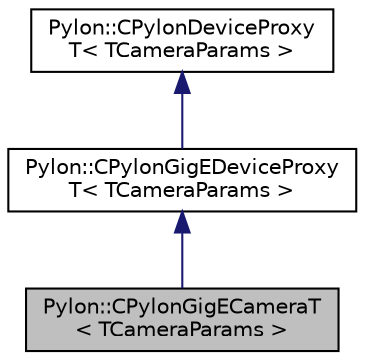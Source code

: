 digraph "Pylon::CPylonGigECameraT&lt; TCameraParams &gt;"
{
  edge [fontname="Helvetica",fontsize="10",labelfontname="Helvetica",labelfontsize="10"];
  node [fontname="Helvetica",fontsize="10",shape=record];
  Node1 [label="Pylon::CPylonGigECameraT\l\< TCameraParams \>",height=0.2,width=0.4,color="black", fillcolor="grey75", style="filled", fontcolor="black"];
  Node2 -> Node1 [dir="back",color="midnightblue",fontsize="10",style="solid",fontname="Helvetica"];
  Node2 [label="Pylon::CPylonGigEDeviceProxy\lT\< TCameraParams \>",height=0.2,width=0.4,color="black", fillcolor="white", style="filled",URL="$class_pylon_1_1_c_pylon_gig_e_device_proxy_t.html",tooltip="Low Level API: The camera class for GigE Vision camera devices. "];
  Node3 -> Node2 [dir="back",color="midnightblue",fontsize="10",style="solid",fontname="Helvetica"];
  Node3 [label="Pylon::CPylonDeviceProxy\lT\< TCameraParams \>",height=0.2,width=0.4,color="black", fillcolor="white", style="filled",URL="$class_pylon_1_1_c_pylon_device_proxy_t.html",tooltip="Low Level API: The camera class for generic camera devices. "];
}
